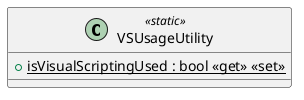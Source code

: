 @startuml
class VSUsageUtility <<static>> {
    + {static} isVisualScriptingUsed : bool <<get>> <<set>>
}
@enduml
